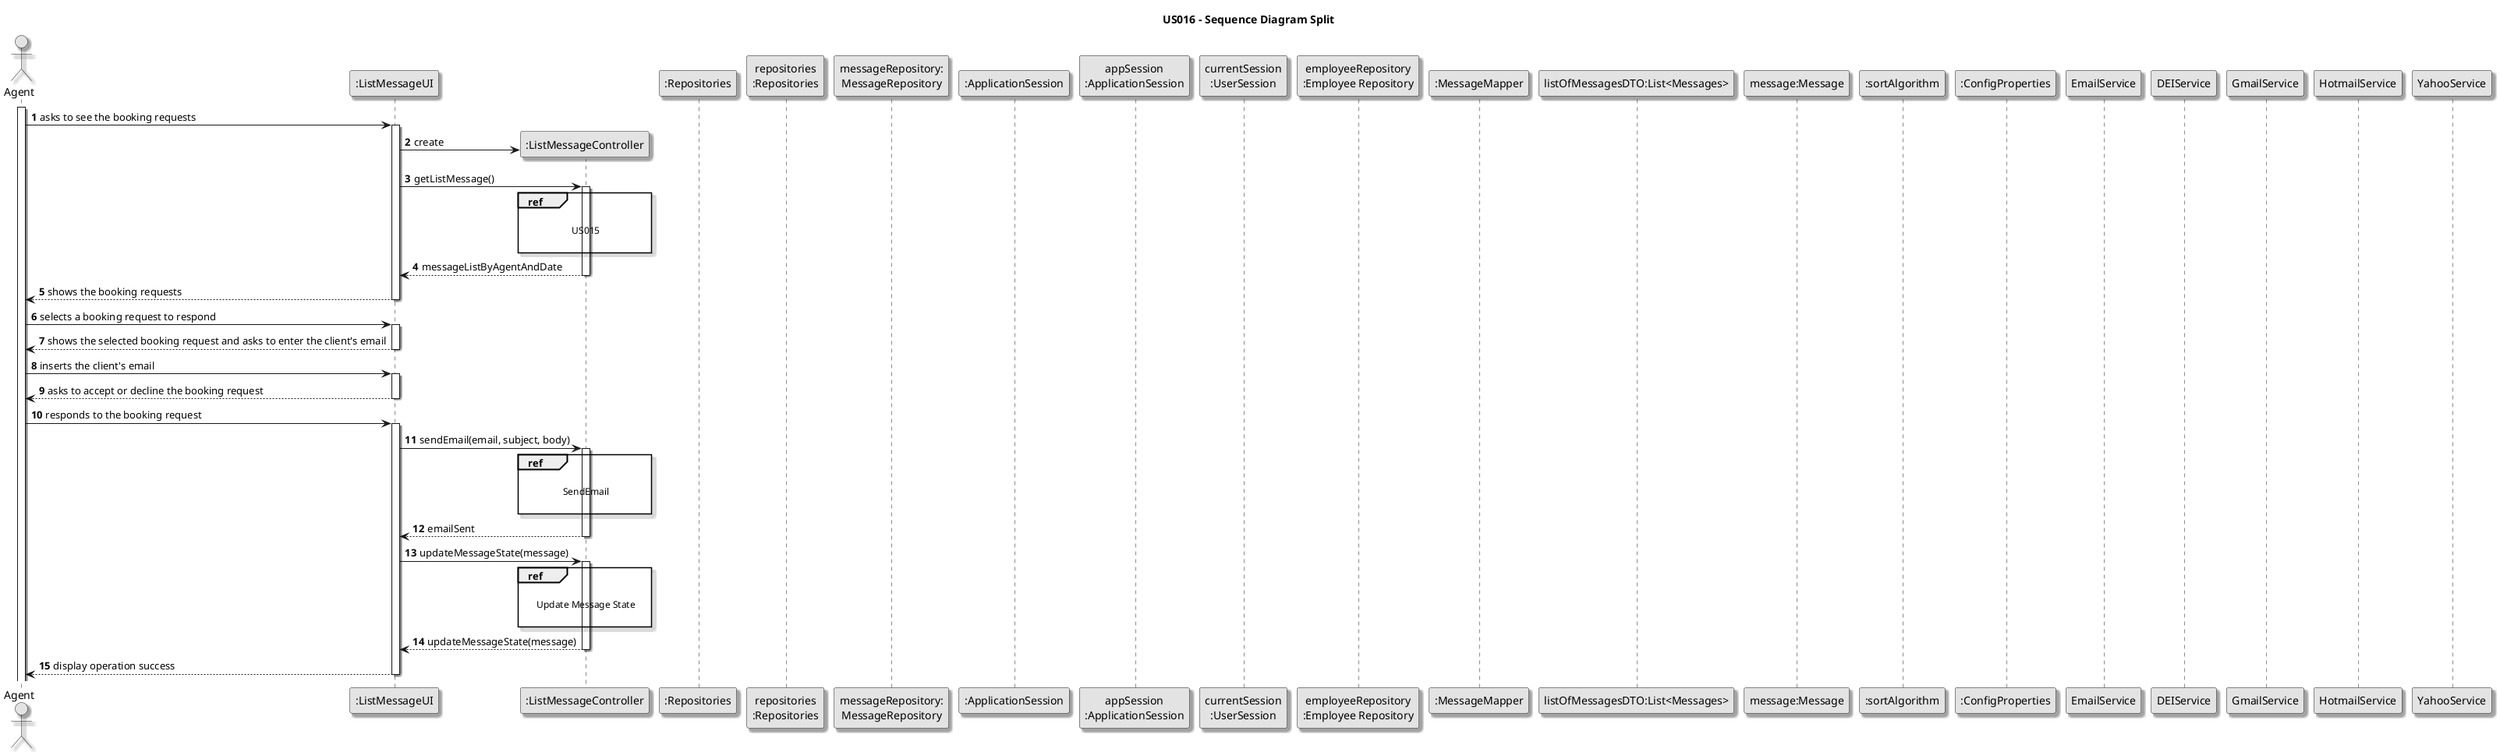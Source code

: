 @startuml

title US016 - Sequence Diagram Split

skinparam monochrome true
skinparam packageStyle rectangle
skinparam shadowing true

autonumber

actor "Agent" as Agent
participant ":ListMessageUI" as System
participant ":ListMessageController" as Controller
participant ":Repositories" as RepositorySingleton
participant "repositories\n:Repositories" as Repository
participant "messageRepository:\nMessageRepository" as MessageRepository
participant ":ApplicationSession" as app
participant "appSession\n:ApplicationSession" as APP
participant "currentSession\n:UserSession" as User
participant "employeeRepository\n:Employee Repository" as Employee
participant ":MessageMapper" as Mapper
participant "listOfMessagesDTO:List<Messages>" as listMessagesDTO
participant "message:Message" as Messages
participant ":sortAlgorithm" as sortAlgorithm
participant ":ConfigProperties" as ConfigProperties
participant "EmailService" as EmailService
participant "DEIService" as DEIService
participant "GmailService" as GmailService
participant "HotmailService" as HotmailService
participant "YahooService" as YahooService

activate Agent

Agent -> System : asks to see the booking requests
activate System

System -> Controller** : create

System -> Controller : getListMessage()
activate Controller

ref over Controller

    US015

end

Controller --> System: messageListByAgentAndDate
deactivate Controller

System --> Agent : shows the booking requests
deactivate System


Agent -> System : selects a booking request to respond
activate System

System --> Agent : shows the selected booking request and asks to enter the client's email
deactivate System

Agent -> System : inserts the client's email
activate System

System --> Agent : asks to accept or decline the booking request
deactivate System

Agent -> System : responds to the booking request
activate System

System -> Controller : sendEmail(email, subject, body)
activate Controller

ref over Controller

    SendEmail

end

Controller --> System : emailSent
deactivate Controller

System -> Controller : updateMessageState(message)
activate Controller

ref over Controller

    Update Message State

end

Controller --> System : updateMessageState(message)
deactivate Controller

System --> Agent : display operation success
deactivate System

@enduml